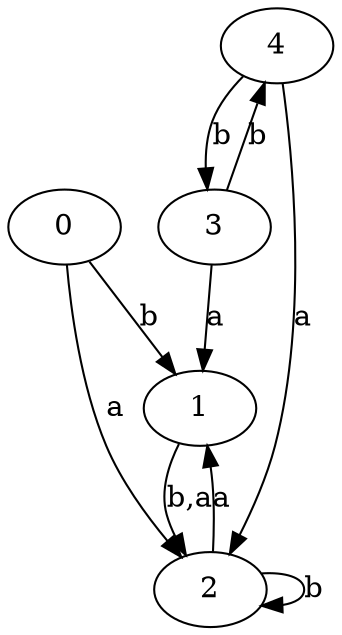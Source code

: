 digraph {
 ranksep=0.5;
 d2tdocpreamble = "\usetikzlibrary{automata}";
 d2tfigpreamble = "\tikzstyle{every state}= [ draw=blue!50,very thick,fill=blue!20]  \tikzstyle{auto}= [fill=white]";
 node [style="state"];
 edge [lblstyle="auto",topath="bend right", len=4  ]
  "0" [label="0",style = "state, accepting"];
  "1" [label="1",];
  "2" [label="2",style = "state, initial"];
  "3" [label="3",];
  "4" [label="4",];
  "0" -> "1" [label="b"];
  "0" -> "2" [label="a"];
  "1" -> "2" [label="b,a"];
  "2" -> "1" [label="a"];
  "2" -> "2" [label="b",topath="loop above"];
  "3" -> "1" [label="a"];
  "3" -> "4" [label="b"];
  "4" -> "2" [label="a"];
  "4" -> "3" [label="b"];
}